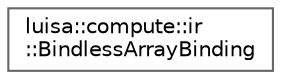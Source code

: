 digraph "类继承关系图"
{
 // LATEX_PDF_SIZE
  bgcolor="transparent";
  edge [fontname=Helvetica,fontsize=10,labelfontname=Helvetica,labelfontsize=10];
  node [fontname=Helvetica,fontsize=10,shape=box,height=0.2,width=0.4];
  rankdir="LR";
  Node0 [id="Node000000",label="luisa::compute::ir\l::BindlessArrayBinding",height=0.2,width=0.4,color="grey40", fillcolor="white", style="filled",URL="$structluisa_1_1compute_1_1ir_1_1_bindless_array_binding.html",tooltip=" "];
}
